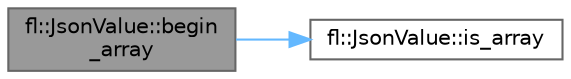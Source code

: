 digraph "fl::JsonValue::begin_array"
{
 // INTERACTIVE_SVG=YES
 // LATEX_PDF_SIZE
  bgcolor="transparent";
  edge [fontname=Helvetica,fontsize=10,labelfontname=Helvetica,labelfontsize=10];
  node [fontname=Helvetica,fontsize=10,shape=box,height=0.2,width=0.4];
  rankdir="LR";
  Node1 [id="Node000001",label="fl::JsonValue::begin\l_array",height=0.2,width=0.4,color="gray40", fillcolor="grey60", style="filled", fontcolor="black",tooltip=" "];
  Node1 -> Node2 [id="edge1_Node000001_Node000002",color="steelblue1",style="solid",tooltip=" "];
  Node2 [id="Node000002",label="fl::JsonValue::is_array",height=0.2,width=0.4,color="grey40", fillcolor="white", style="filled",URL="$da/dd6/structfl_1_1_json_value_a7194bd63612c97e4c05d61958157a8c2.html#a7194bd63612c97e4c05d61958157a8c2",tooltip=" "];
}
